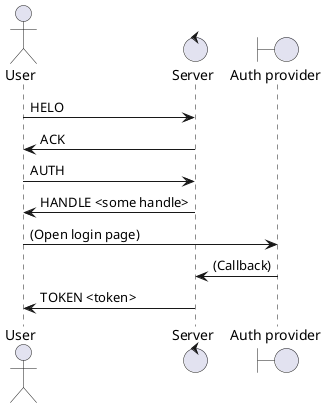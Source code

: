 @startuml
Actor User
Control Server
Boundary "Auth provider"

User -> Server: HELO
Server -> User: ACK
User -> Server: AUTH
Server -> User: HANDLE <some handle>

User -> "Auth provider": (Open login page)
"Auth provider" -> Server: (Callback)

Server -> User: TOKEN <token>
@enduml